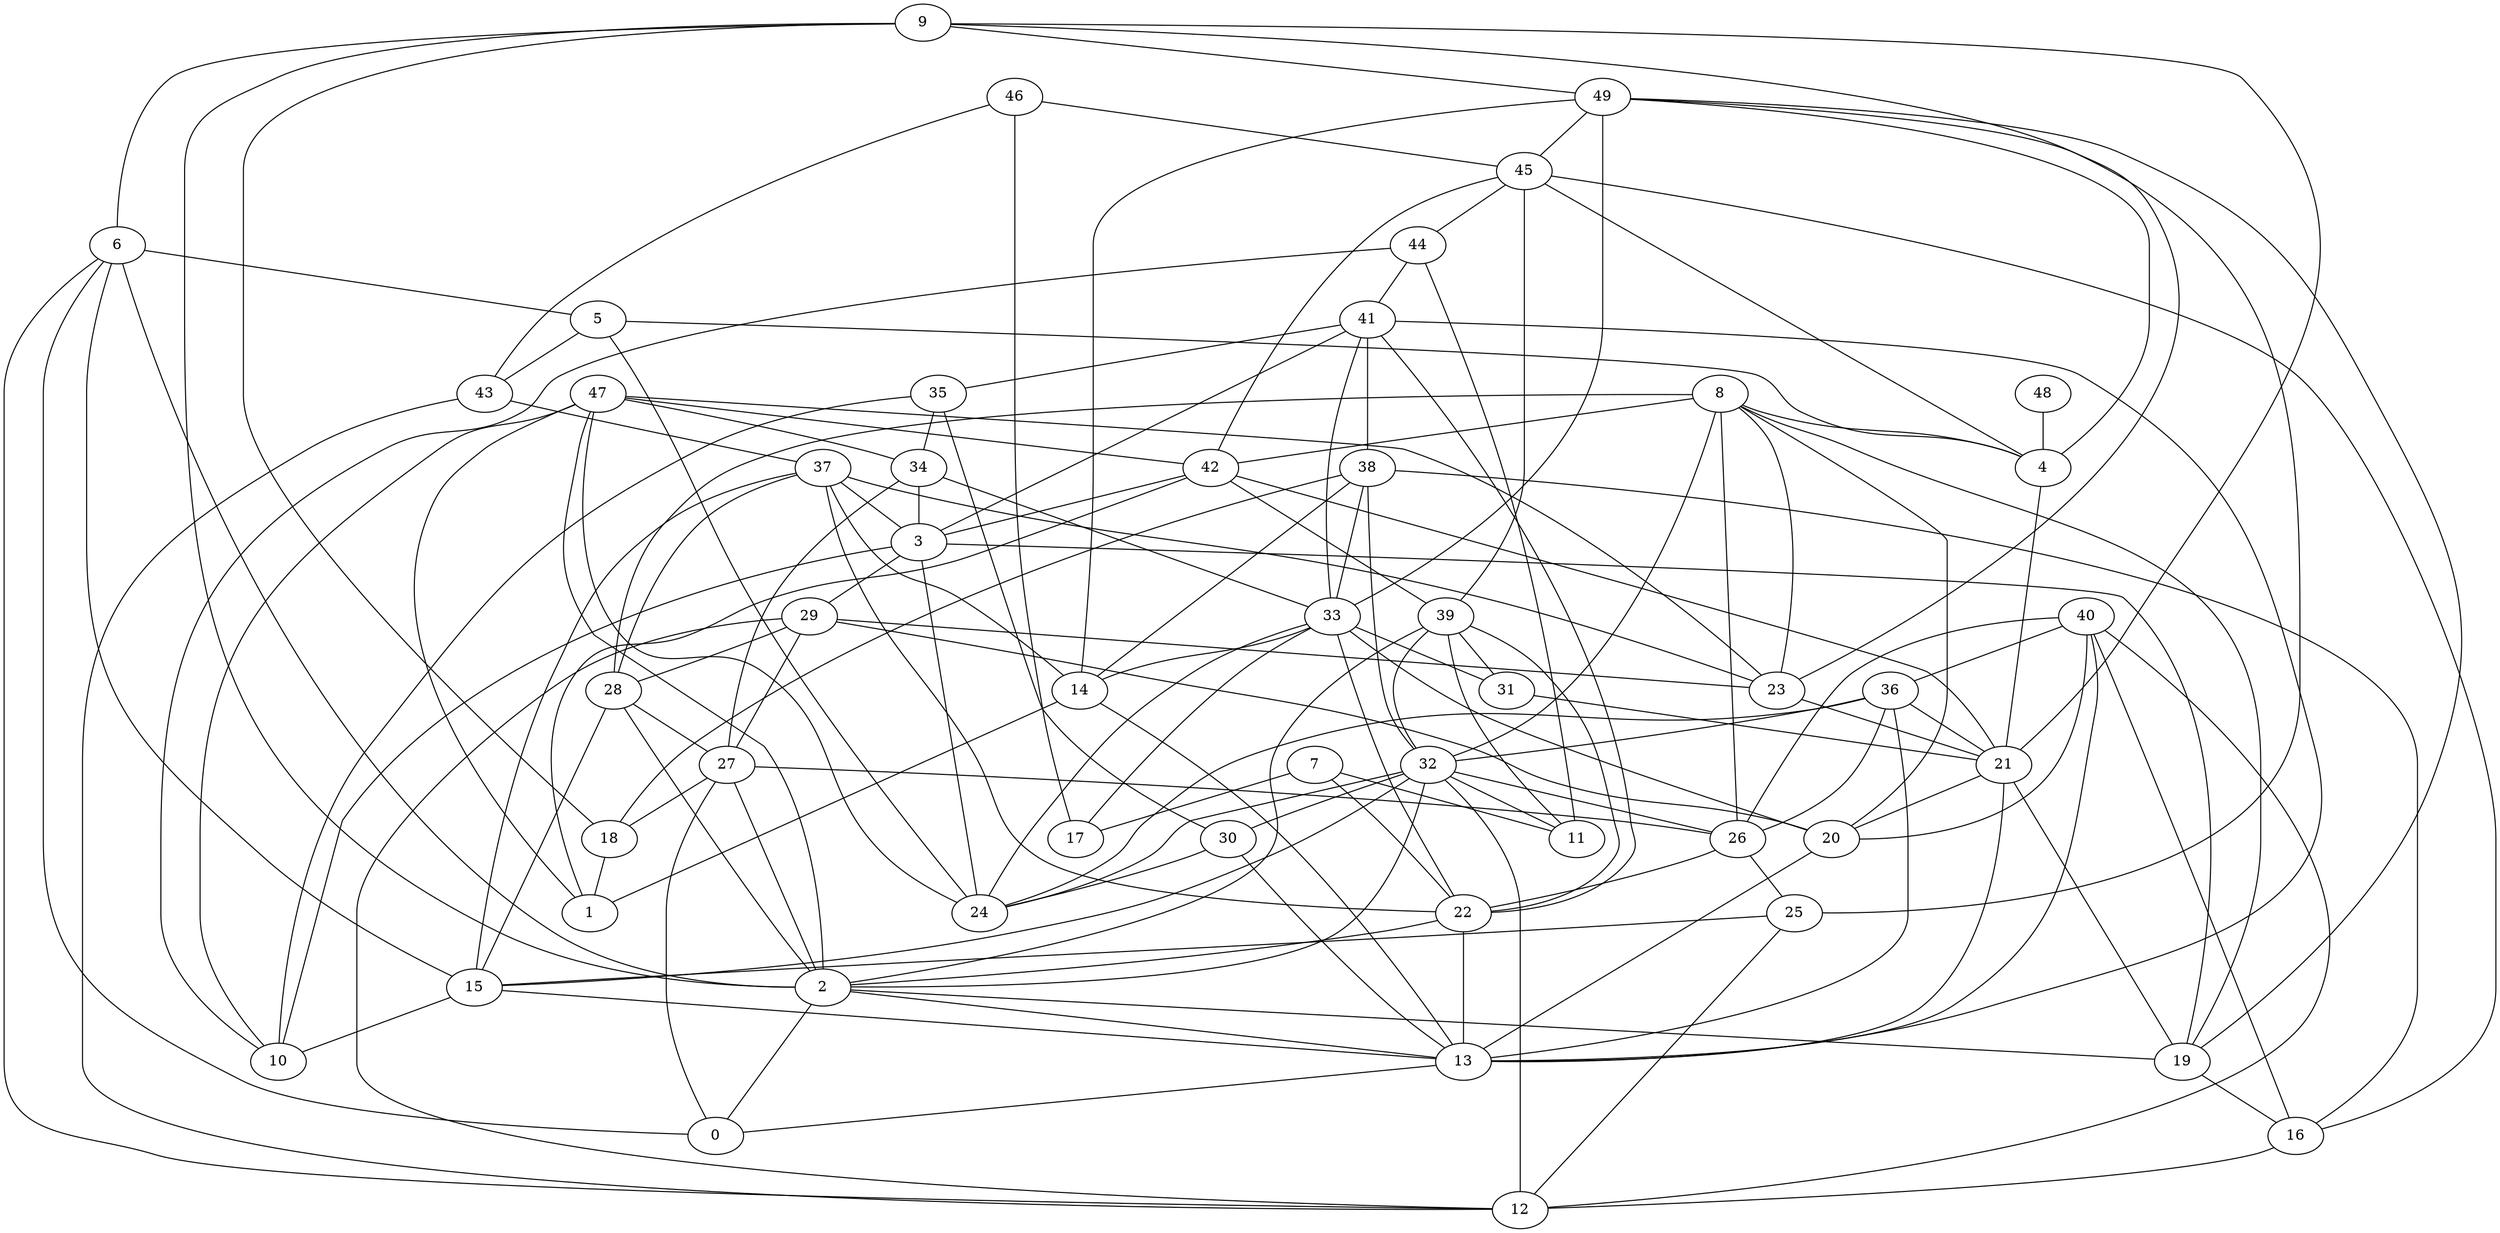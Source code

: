 digraph GG_graph {

subgraph G_graph {
edge [color = black]
"38" -> "33" [dir = none]
"9" -> "6" [dir = none]
"46" -> "43" [dir = none]
"48" -> "4" [dir = none]
"35" -> "30" [dir = none]
"20" -> "13" [dir = none]
"37" -> "14" [dir = none]
"37" -> "23" [dir = none]
"18" -> "1" [dir = none]
"49" -> "4" [dir = none]
"49" -> "19" [dir = none]
"42" -> "21" [dir = none]
"29" -> "12" [dir = none]
"29" -> "28" [dir = none]
"40" -> "13" [dir = none]
"40" -> "26" [dir = none]
"40" -> "12" [dir = none]
"41" -> "3" [dir = none]
"28" -> "2" [dir = none]
"7" -> "17" [dir = none]
"7" -> "11" [dir = none]
"7" -> "22" [dir = none]
"8" -> "28" [dir = none]
"22" -> "2" [dir = none]
"47" -> "23" [dir = none]
"47" -> "10" [dir = none]
"47" -> "42" [dir = none]
"47" -> "34" [dir = none]
"47" -> "1" [dir = none]
"47" -> "2" [dir = none]
"19" -> "16" [dir = none]
"34" -> "27" [dir = none]
"39" -> "22" [dir = none]
"33" -> "31" [dir = none]
"33" -> "24" [dir = none]
"33" -> "22" [dir = none]
"32" -> "12" [dir = none]
"26" -> "25" [dir = none]
"3" -> "10" [dir = none]
"30" -> "24" [dir = none]
"6" -> "5" [dir = none]
"6" -> "0" [dir = none]
"6" -> "15" [dir = none]
"6" -> "2" [dir = none]
"45" -> "44" [dir = none]
"45" -> "42" [dir = none]
"36" -> "26" [dir = none]
"5" -> "43" [dir = none]
"2" -> "19" [dir = none]
"49" -> "23" [dir = none]
"21" -> "19" [dir = none]
"38" -> "14" [dir = none]
"49" -> "33" [dir = none]
"36" -> "13" [dir = none]
"42" -> "1" [dir = none]
"33" -> "17" [dir = none]
"49" -> "14" [dir = none]
"9" -> "18" [dir = none]
"29" -> "27" [dir = none]
"3" -> "24" [dir = none]
"46" -> "45" [dir = none]
"45" -> "16" [dir = none]
"42" -> "39" [dir = none]
"8" -> "42" [dir = none]
"9" -> "49" [dir = none]
"29" -> "20" [dir = none]
"29" -> "23" [dir = none]
"8" -> "4" [dir = none]
"6" -> "12" [dir = none]
"9" -> "21" [dir = none]
"23" -> "21" [dir = none]
"21" -> "13" [dir = none]
"44" -> "11" [dir = none]
"41" -> "13" [dir = none]
"27" -> "2" [dir = none]
"26" -> "22" [dir = none]
"28" -> "15" [dir = none]
"34" -> "33" [dir = none]
"47" -> "24" [dir = none]
"27" -> "26" [dir = none]
"42" -> "3" [dir = none]
"8" -> "26" [dir = none]
"3" -> "19" [dir = none]
"33" -> "20" [dir = none]
"49" -> "45" [dir = none]
"37" -> "28" [dir = none]
"16" -> "12" [dir = none]
"27" -> "18" [dir = none]
"22" -> "13" [dir = none]
"4" -> "21" [dir = none]
"14" -> "1" [dir = none]
"27" -> "0" [dir = none]
"32" -> "2" [dir = none]
"38" -> "16" [dir = none]
"35" -> "10" [dir = none]
"3" -> "29" [dir = none]
"8" -> "20" [dir = none]
"38" -> "32" [dir = none]
"15" -> "10" [dir = none]
"9" -> "2" [dir = none]
"41" -> "35" [dir = none]
"2" -> "13" [dir = none]
"8" -> "23" [dir = none]
"39" -> "32" [dir = none]
"43" -> "37" [dir = none]
"9" -> "25" [dir = none]
"41" -> "33" [dir = none]
"32" -> "24" [dir = none]
"32" -> "15" [dir = none]
"36" -> "24" [dir = none]
"37" -> "3" [dir = none]
"45" -> "4" [dir = none]
"30" -> "13" [dir = none]
"31" -> "21" [dir = none]
"25" -> "15" [dir = none]
"32" -> "26" [dir = none]
"41" -> "22" [dir = none]
"37" -> "22" [dir = none]
"40" -> "36" [dir = none]
"44" -> "10" [dir = none]
"37" -> "15" [dir = none]
"39" -> "31" [dir = none]
"21" -> "20" [dir = none]
"45" -> "39" [dir = none]
"15" -> "13" [dir = none]
"39" -> "11" [dir = none]
"32" -> "30" [dir = none]
"34" -> "3" [dir = none]
"35" -> "34" [dir = none]
"36" -> "32" [dir = none]
"46" -> "17" [dir = none]
"14" -> "13" [dir = none]
"2" -> "0" [dir = none]
"8" -> "19" [dir = none]
"13" -> "0" [dir = none]
"5" -> "4" [dir = none]
"28" -> "27" [dir = none]
"39" -> "2" [dir = none]
"40" -> "20" [dir = none]
"44" -> "41" [dir = none]
"33" -> "14" [dir = none]
"43" -> "12" [dir = none]
"32" -> "11" [dir = none]
"25" -> "12" [dir = none]
"36" -> "21" [dir = none]
"40" -> "16" [dir = none]
"38" -> "18" [dir = none]
"8" -> "32" [dir = none]
"5" -> "24" [dir = none]
"41" -> "38" [dir = none]
}

}
